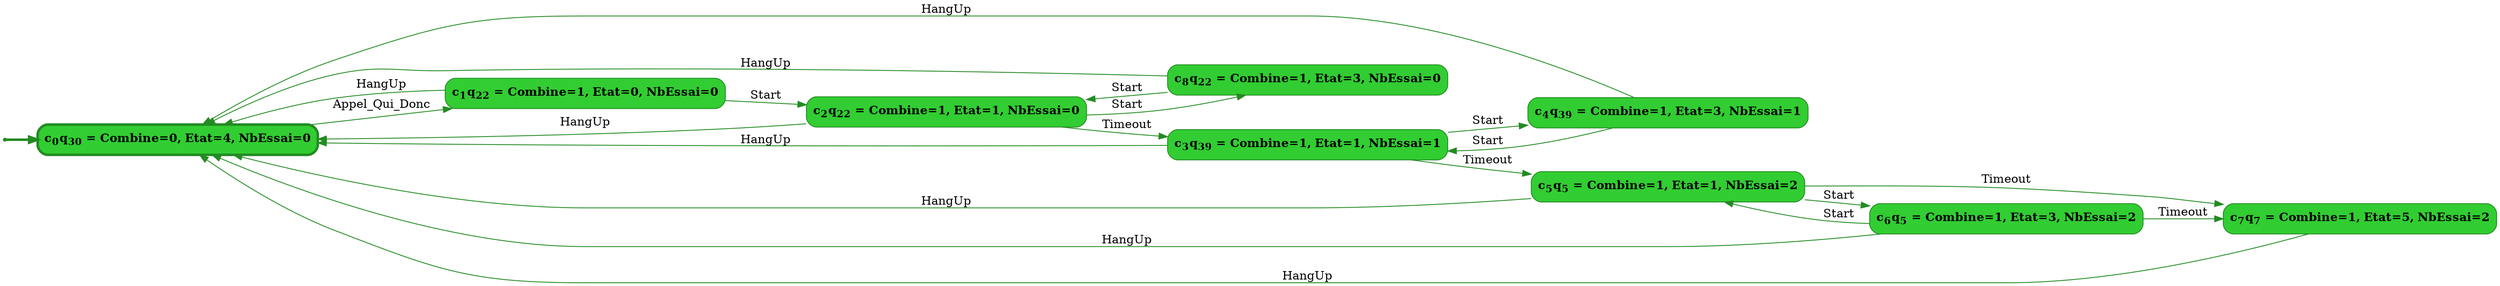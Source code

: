 digraph g {

	rankdir="LR"

	__invisible__[shape="point", color="forestgreen"]
	c0q30[label=<<b>c<sub>0</sub>q<sub>30</sub> = Combine=0, Etat=4, NbEssai=0</b>>, shape="box", style="rounded, filled", fillcolor="limegreen", color="forestgreen", penwidth=3] // Initial
	c1q22[label=<<b>c<sub>1</sub>q<sub>22</sub> = Combine=1, Etat=0, NbEssai=0</b>>, shape="box", style="rounded, filled", fillcolor="limegreen", color="forestgreen"]
	c2q22[label=<<b>c<sub>2</sub>q<sub>22</sub> = Combine=1, Etat=1, NbEssai=0</b>>, shape="box", style="rounded, filled", fillcolor="limegreen", color="forestgreen"]
	c3q39[label=<<b>c<sub>3</sub>q<sub>39</sub> = Combine=1, Etat=1, NbEssai=1</b>>, shape="box", style="rounded, filled", fillcolor="limegreen", color="forestgreen"]
	c4q39[label=<<b>c<sub>4</sub>q<sub>39</sub> = Combine=1, Etat=3, NbEssai=1</b>>, shape="box", style="rounded, filled", fillcolor="limegreen", color="forestgreen"]
	c5q5[label=<<b>c<sub>5</sub>q<sub>5</sub> = Combine=1, Etat=1, NbEssai=2</b>>, shape="box", style="rounded, filled", fillcolor="limegreen", color="forestgreen"]
	c6q5[label=<<b>c<sub>6</sub>q<sub>5</sub> = Combine=1, Etat=3, NbEssai=2</b>>, shape="box", style="rounded, filled", fillcolor="limegreen", color="forestgreen"]
	c7q7[label=<<b>c<sub>7</sub>q<sub>7</sub> = Combine=1, Etat=5, NbEssai=2</b>>, shape="box", style="rounded, filled", fillcolor="limegreen", color="forestgreen"]
	c8q22[label=<<b>c<sub>8</sub>q<sub>22</sub> = Combine=1, Etat=3, NbEssai=0</b>>, shape="box", style="rounded, filled", fillcolor="limegreen", color="forestgreen"]

	__invisible__ -> c0q30[penwidth=3, color="forestgreen"]
	c0q30 -> c1q22[label=<Appel_Qui_Donc>, color="forestgreen"]
	c1q22 -> c0q30[label=<HangUp>, color="forestgreen"]
	c1q22 -> c2q22[label=<Start>, color="forestgreen"]
	c2q22 -> c3q39[label=<Timeout>, color="forestgreen"]
	c3q39 -> c0q30[label=<HangUp>, color="forestgreen"]
	c3q39 -> c4q39[label=<Start>, color="forestgreen"]
	c4q39 -> c3q39[label=<Start>, color="forestgreen"]
	c4q39 -> c0q30[label=<HangUp>, color="forestgreen"]
	c3q39 -> c5q5[label=<Timeout>, color="forestgreen"]
	c5q5 -> c0q30[label=<HangUp>, color="forestgreen"]
	c5q5 -> c6q5[label=<Start>, color="forestgreen"]
	c6q5 -> c5q5[label=<Start>, color="forestgreen"]
	c6q5 -> c0q30[label=<HangUp>, color="forestgreen"]
	c6q5 -> c7q7[label=<Timeout>, color="forestgreen"]
	c7q7 -> c0q30[label=<HangUp>, color="forestgreen"]
	c5q5 -> c7q7[label=<Timeout>, color="forestgreen"]
	c2q22 -> c0q30[label=<HangUp>, color="forestgreen"]
	c2q22 -> c8q22[label=<Start>, color="forestgreen"]
	c8q22 -> c2q22[label=<Start>, color="forestgreen"]
	c8q22 -> c0q30[label=<HangUp>, color="forestgreen"]

}
